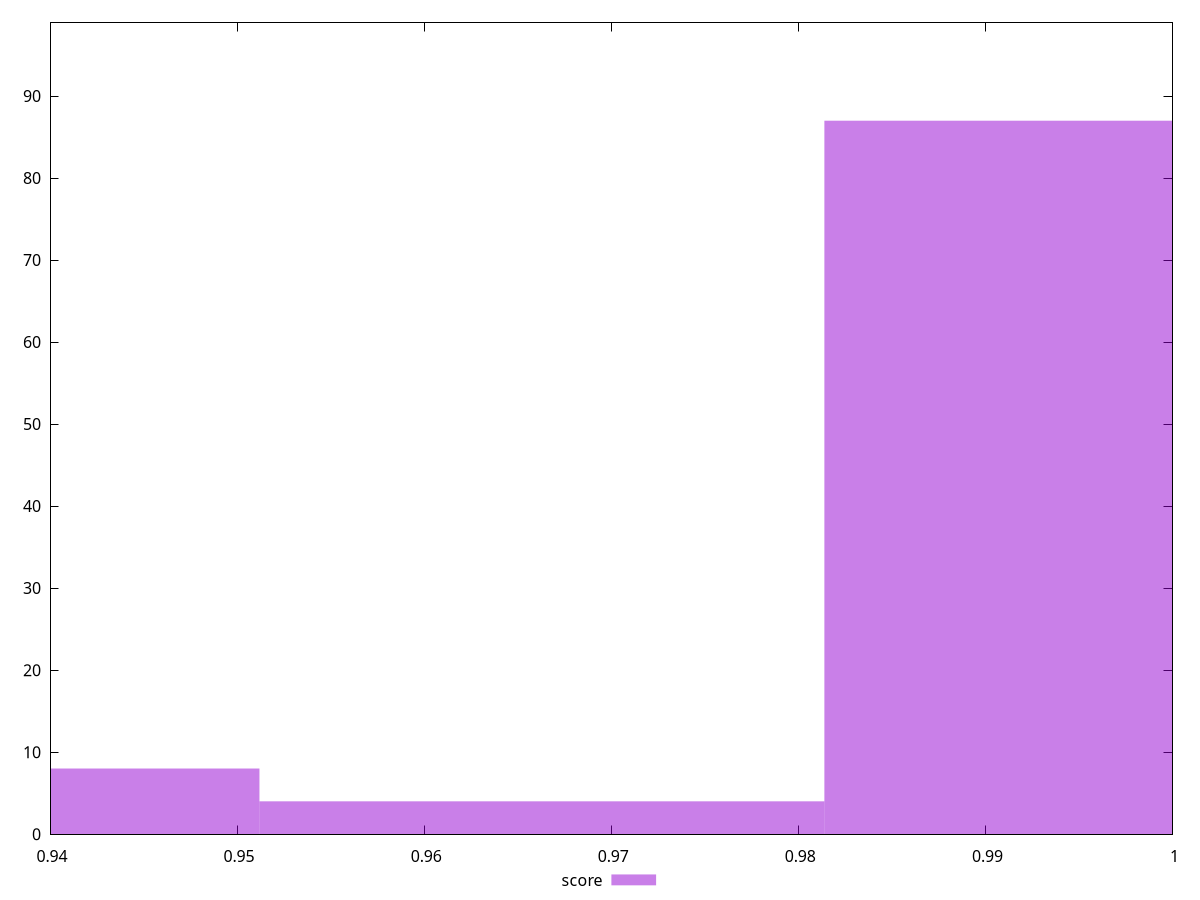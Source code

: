 reset

$score <<EOF
0.9964904327563798 87
0.9360970731953872 8
0.9662937529758835 4
EOF

set key outside below
set boxwidth 0.03019667978049636
set xrange [0.94:1]
set yrange [0:99]
set trange [0:99]
set style fill transparent solid 0.5 noborder
set terminal svg size 640, 490 enhanced background rgb 'white'
set output "reports/report_00030_2021-02-24T20-42-31.540Z/unused-css-rules/samples/card/score/histogram.svg"

plot $score title "score" with boxes

reset
